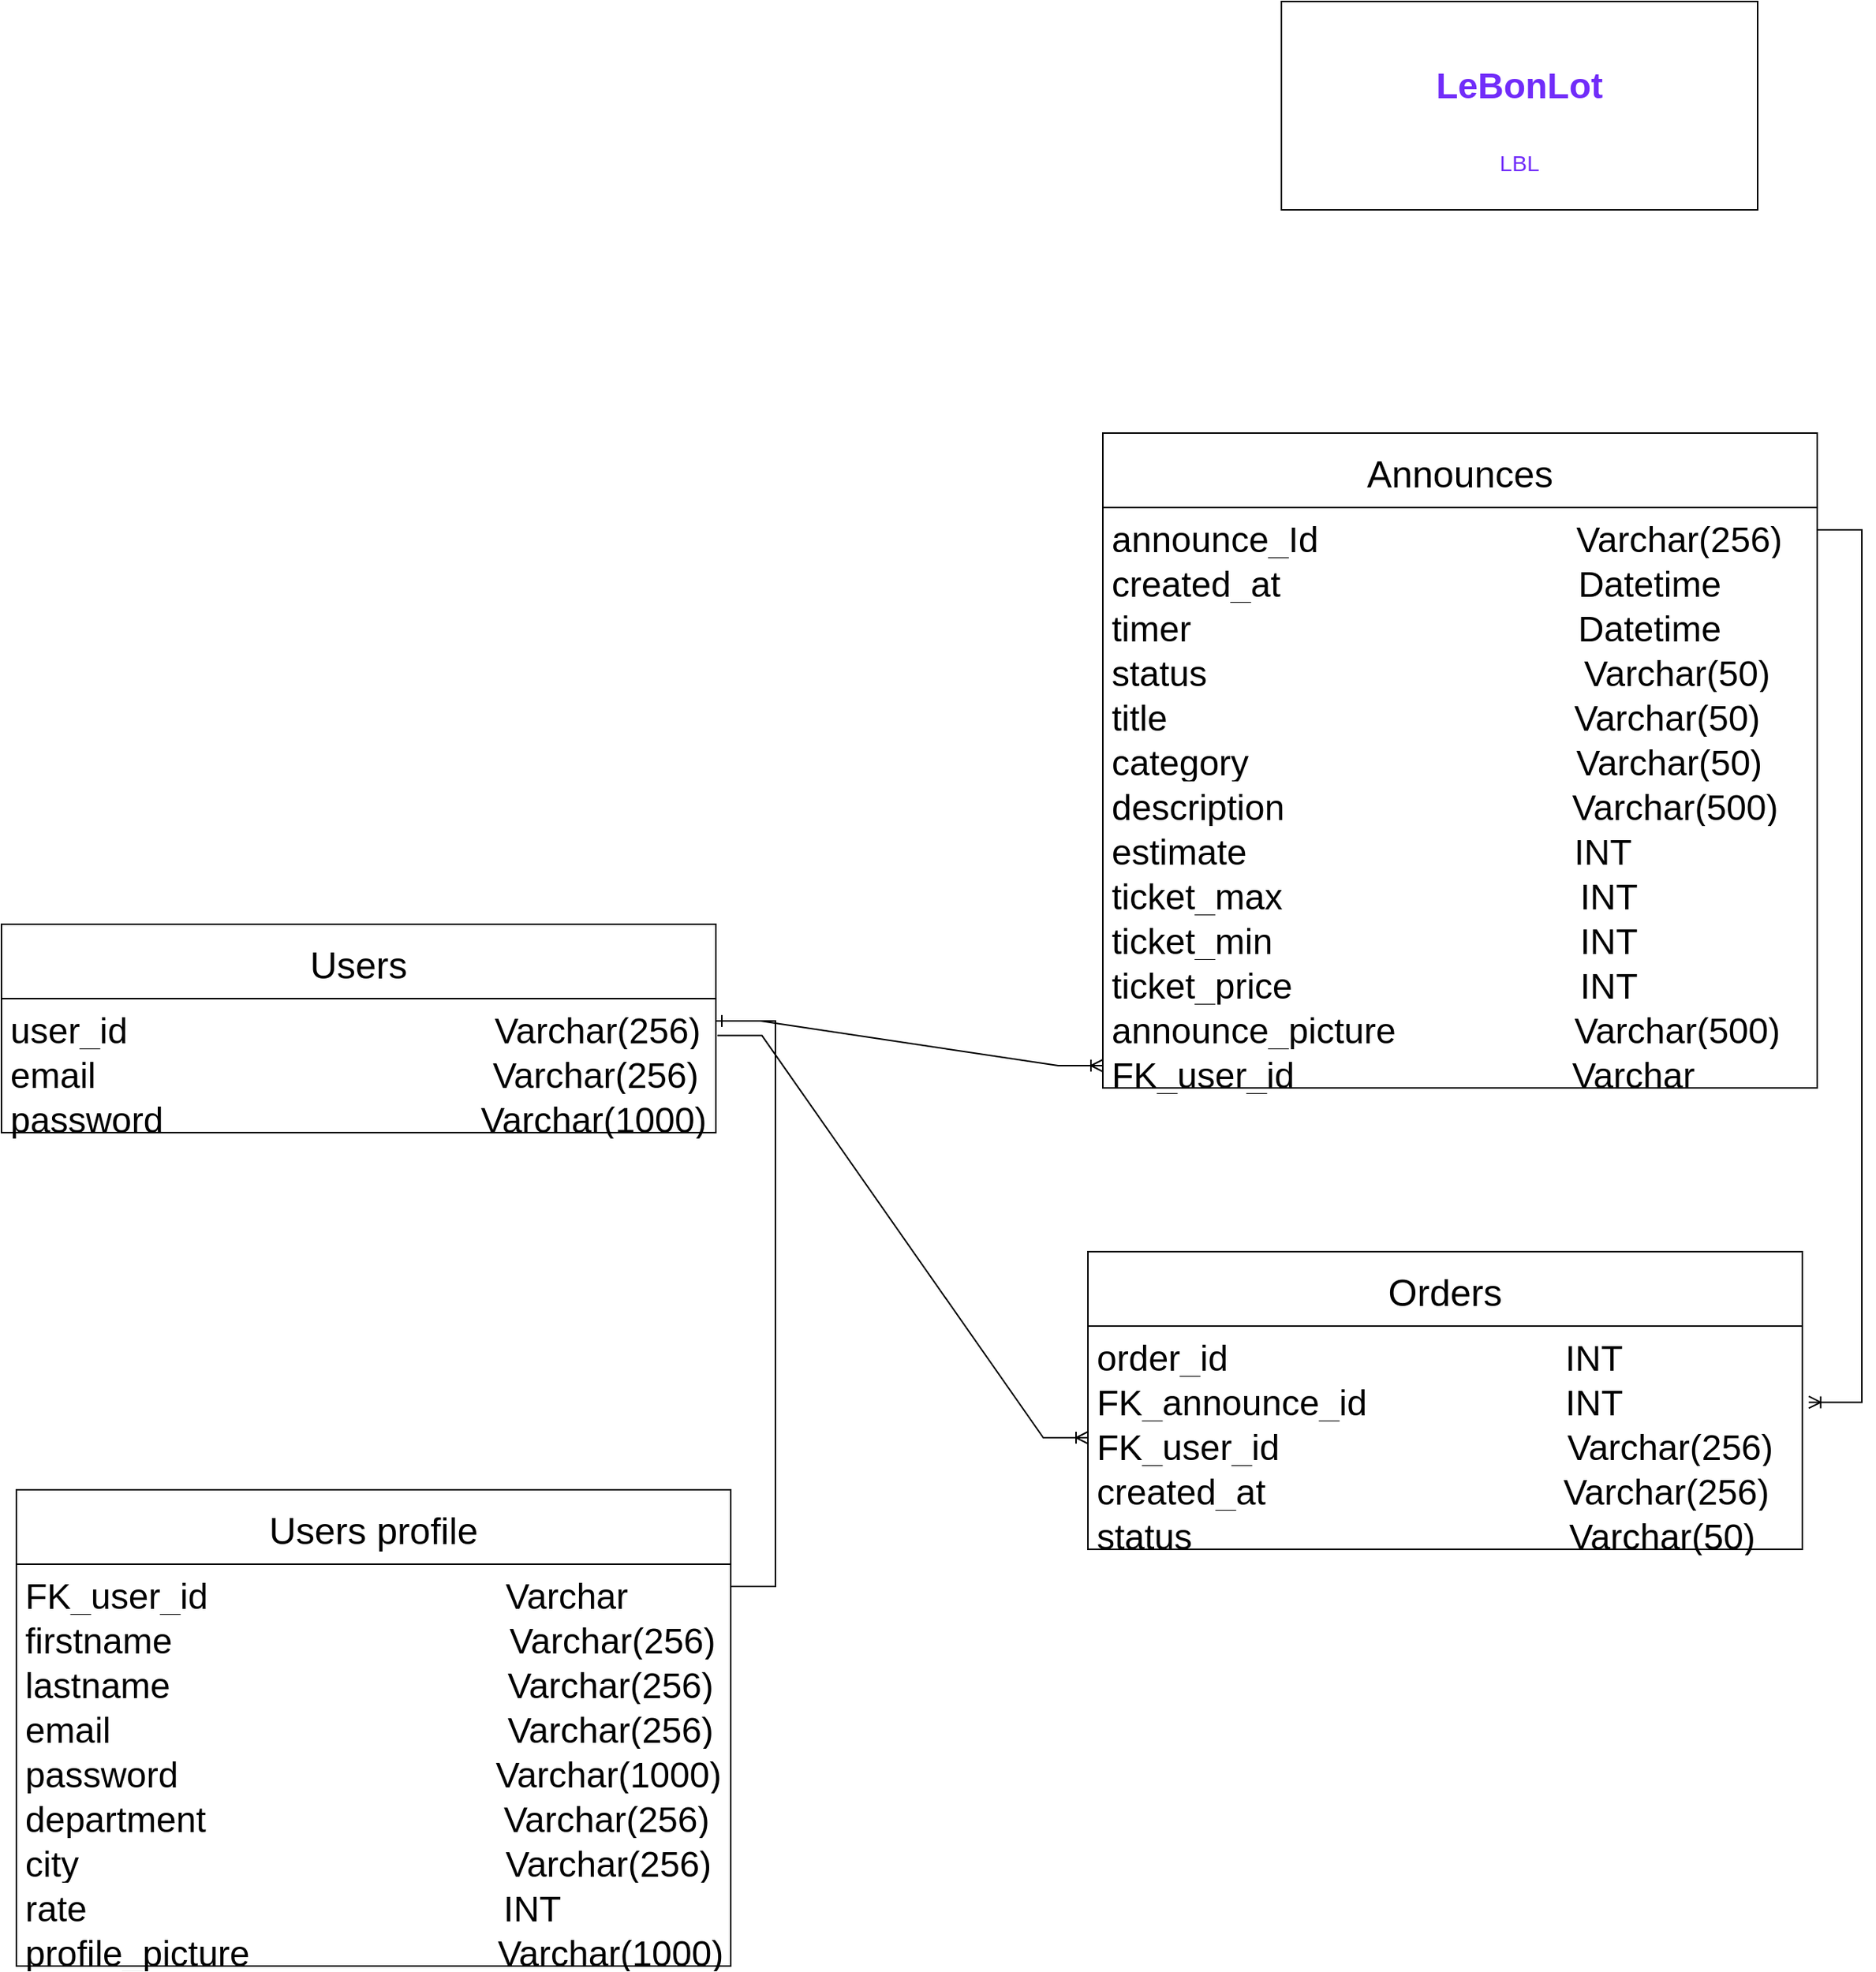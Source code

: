 <mxfile version="20.8.23" type="github">
  <diagram name="Page-1" id="b0jSZKEunZGKtJBesZp8">
    <mxGraphModel dx="3320" dy="1831" grid="1" gridSize="10" guides="1" tooltips="1" connect="1" arrows="1" fold="1" page="0" pageScale="1" pageWidth="827" pageHeight="1169" math="0" shadow="0">
      <root>
        <mxCell id="0" />
        <mxCell id="1" parent="0" />
        <mxCell id="ob5WIRrlHEzOrrlclKuL-4" value="&lt;h1&gt;&lt;font color=&quot;#712cf9&quot; style=&quot;font-size: 24px;&quot;&gt;LeBonLot&lt;/font&gt;&lt;/h1&gt;&lt;font color=&quot;#712cf9&quot; style=&quot;font-size: 15px;&quot;&gt;LBL&lt;/font&gt;" style="rounded=0;whiteSpace=wrap;html=1;fontSize=18;verticalAlign=top;horizontal=1;align=center;fontColor=#dcf6ff;labelBorderColor=none;" vertex="1" parent="1">
          <mxGeometry x="-180" y="-270" width="320" height="140" as="geometry" />
        </mxCell>
        <mxCell id="ob5WIRrlHEzOrrlclKuL-75" value="Users" style="swimlane;fontStyle=0;childLayout=stackLayout;horizontal=1;startSize=50;horizontalStack=0;resizeParent=1;resizeParentMax=0;resizeLast=0;collapsible=1;marginBottom=0;align=center;fontSize=25;labelBackgroundColor=none;labelBorderColor=none;fontColor=#000000;" vertex="1" parent="1">
          <mxGeometry x="-1040" y="350" width="480" height="140" as="geometry" />
        </mxCell>
        <mxCell id="ob5WIRrlHEzOrrlclKuL-98" value="user_id                                     Varchar(256)" style="text;strokeColor=none;fillColor=none;spacingLeft=4;spacingRight=4;overflow=hidden;rotatable=0;points=[[0,0.5],[1,0.5]];portConstraint=eastwest;fontSize=24;fontColor=#000000;" vertex="1" parent="ob5WIRrlHEzOrrlclKuL-75">
          <mxGeometry y="50" width="480" height="30" as="geometry" />
        </mxCell>
        <mxCell id="ob5WIRrlHEzOrrlclKuL-93" value="email                                        Varchar(256)" style="text;strokeColor=none;fillColor=none;spacingLeft=4;spacingRight=4;overflow=hidden;rotatable=0;points=[[0,0.5],[1,0.5]];portConstraint=eastwest;fontSize=24;fontColor=#000000;" vertex="1" parent="ob5WIRrlHEzOrrlclKuL-75">
          <mxGeometry y="80" width="480" height="30" as="geometry" />
        </mxCell>
        <mxCell id="ob5WIRrlHEzOrrlclKuL-143" value="password                                Varchar(1000)" style="text;strokeColor=none;fillColor=none;spacingLeft=4;spacingRight=4;overflow=hidden;rotatable=0;points=[[0,0.5],[1,0.5]];portConstraint=eastwest;fontSize=24;fontColor=#000000;" vertex="1" parent="ob5WIRrlHEzOrrlclKuL-75">
          <mxGeometry y="110" width="480" height="30" as="geometry" />
        </mxCell>
        <mxCell id="ob5WIRrlHEzOrrlclKuL-102" value="Announces" style="swimlane;fontStyle=0;childLayout=stackLayout;horizontal=1;startSize=50;horizontalStack=0;resizeParent=1;resizeParentMax=0;resizeLast=0;collapsible=1;marginBottom=0;align=center;fontSize=25;labelBackgroundColor=none;labelBorderColor=none;fontColor=#000000;" vertex="1" parent="1">
          <mxGeometry x="-300" y="20" width="480" height="440" as="geometry" />
        </mxCell>
        <mxCell id="ob5WIRrlHEzOrrlclKuL-103" value="announce_Id                          Varchar(256)" style="text;strokeColor=none;fillColor=none;spacingLeft=4;spacingRight=4;overflow=hidden;rotatable=0;points=[[0,0.5],[1,0.5]];portConstraint=eastwest;fontSize=24;fontColor=#000000;" vertex="1" parent="ob5WIRrlHEzOrrlclKuL-102">
          <mxGeometry y="50" width="480" height="30" as="geometry" />
        </mxCell>
        <mxCell id="ob5WIRrlHEzOrrlclKuL-113" value="created_at                              Datetime" style="text;strokeColor=none;fillColor=none;spacingLeft=4;spacingRight=4;overflow=hidden;rotatable=0;points=[[0,0.5],[1,0.5]];portConstraint=eastwest;fontSize=24;fontColor=#000000;" vertex="1" parent="ob5WIRrlHEzOrrlclKuL-102">
          <mxGeometry y="80" width="480" height="30" as="geometry" />
        </mxCell>
        <mxCell id="ob5WIRrlHEzOrrlclKuL-114" value="timer                                       Datetime" style="text;strokeColor=none;fillColor=none;spacingLeft=4;spacingRight=4;overflow=hidden;rotatable=0;points=[[0,0.5],[1,0.5]];portConstraint=eastwest;fontSize=24;fontColor=#000000;" vertex="1" parent="ob5WIRrlHEzOrrlclKuL-102">
          <mxGeometry y="110" width="480" height="30" as="geometry" />
        </mxCell>
        <mxCell id="ob5WIRrlHEzOrrlclKuL-157" value="status                                      Varchar(50)" style="text;strokeColor=none;fillColor=none;spacingLeft=4;spacingRight=4;overflow=hidden;rotatable=0;points=[[0,0.5],[1,0.5]];portConstraint=eastwest;fontSize=24;fontColor=#000000;" vertex="1" parent="ob5WIRrlHEzOrrlclKuL-102">
          <mxGeometry y="140" width="480" height="30" as="geometry" />
        </mxCell>
        <mxCell id="ob5WIRrlHEzOrrlclKuL-104" value="title                                         Varchar(50)" style="text;strokeColor=none;fillColor=none;spacingLeft=4;spacingRight=4;overflow=hidden;rotatable=0;points=[[0,0.5],[1,0.5]];portConstraint=eastwest;fontSize=24;fontColor=#000000;" vertex="1" parent="ob5WIRrlHEzOrrlclKuL-102">
          <mxGeometry y="170" width="480" height="30" as="geometry" />
        </mxCell>
        <mxCell id="ob5WIRrlHEzOrrlclKuL-105" value="category                                 Varchar(50)" style="text;strokeColor=none;fillColor=none;spacingLeft=4;spacingRight=4;overflow=hidden;rotatable=0;points=[[0,0.5],[1,0.5]];portConstraint=eastwest;fontSize=24;fontColor=#000000;" vertex="1" parent="ob5WIRrlHEzOrrlclKuL-102">
          <mxGeometry y="200" width="480" height="30" as="geometry" />
        </mxCell>
        <mxCell id="ob5WIRrlHEzOrrlclKuL-112" value="description                             Varchar(500)" style="text;strokeColor=none;fillColor=none;spacingLeft=4;spacingRight=4;overflow=hidden;rotatable=0;points=[[0,0.5],[1,0.5]];portConstraint=eastwest;fontSize=24;fontColor=#000000;" vertex="1" parent="ob5WIRrlHEzOrrlclKuL-102">
          <mxGeometry y="230" width="480" height="30" as="geometry" />
        </mxCell>
        <mxCell id="ob5WIRrlHEzOrrlclKuL-109" value="estimate                                 INT" style="text;strokeColor=none;fillColor=none;spacingLeft=4;spacingRight=4;overflow=hidden;rotatable=0;points=[[0,0.5],[1,0.5]];portConstraint=eastwest;fontSize=24;fontColor=#000000;" vertex="1" parent="ob5WIRrlHEzOrrlclKuL-102">
          <mxGeometry y="260" width="480" height="30" as="geometry" />
        </mxCell>
        <mxCell id="ob5WIRrlHEzOrrlclKuL-106" value="ticket_max                              INT" style="text;strokeColor=none;fillColor=none;spacingLeft=4;spacingRight=4;overflow=hidden;rotatable=0;points=[[0,0.5],[1,0.5]];portConstraint=eastwest;fontSize=24;fontColor=#000000;" vertex="1" parent="ob5WIRrlHEzOrrlclKuL-102">
          <mxGeometry y="290" width="480" height="30" as="geometry" />
        </mxCell>
        <mxCell id="ob5WIRrlHEzOrrlclKuL-107" value="ticket_min                               INT" style="text;strokeColor=none;fillColor=none;spacingLeft=4;spacingRight=4;overflow=hidden;rotatable=0;points=[[0,0.5],[1,0.5]];portConstraint=eastwest;fontSize=24;fontColor=#000000;" vertex="1" parent="ob5WIRrlHEzOrrlclKuL-102">
          <mxGeometry y="320" width="480" height="30" as="geometry" />
        </mxCell>
        <mxCell id="ob5WIRrlHEzOrrlclKuL-108" value="ticket_price                             INT" style="text;strokeColor=none;fillColor=none;spacingLeft=4;spacingRight=4;overflow=hidden;rotatable=0;points=[[0,0.5],[1,0.5]];portConstraint=eastwest;fontSize=24;fontColor=#000000;" vertex="1" parent="ob5WIRrlHEzOrrlclKuL-102">
          <mxGeometry y="350" width="480" height="30" as="geometry" />
        </mxCell>
        <mxCell id="ob5WIRrlHEzOrrlclKuL-110" value="announce_picture                  Varchar(500)" style="text;strokeColor=none;fillColor=none;spacingLeft=4;spacingRight=4;overflow=hidden;rotatable=0;points=[[0,0.5],[1,0.5]];portConstraint=eastwest;fontSize=24;fontColor=#000000;" vertex="1" parent="ob5WIRrlHEzOrrlclKuL-102">
          <mxGeometry y="380" width="480" height="30" as="geometry" />
        </mxCell>
        <mxCell id="ob5WIRrlHEzOrrlclKuL-139" value="FK_user_id                            Varchar&#xa;                                  " style="text;strokeColor=none;fillColor=none;spacingLeft=4;spacingRight=4;overflow=hidden;rotatable=0;points=[[0,0.5],[1,0.5]];portConstraint=eastwest;fontSize=24;fontColor=#000000;" vertex="1" parent="ob5WIRrlHEzOrrlclKuL-102">
          <mxGeometry y="410" width="480" height="30" as="geometry" />
        </mxCell>
        <mxCell id="ob5WIRrlHEzOrrlclKuL-123" value="Orders" style="swimlane;fontStyle=0;childLayout=stackLayout;horizontal=1;startSize=50;horizontalStack=0;resizeParent=1;resizeParentMax=0;resizeLast=0;collapsible=1;marginBottom=0;align=center;fontSize=25;labelBackgroundColor=none;labelBorderColor=none;fontColor=#000000;" vertex="1" parent="1">
          <mxGeometry x="-310" y="570" width="480" height="200" as="geometry" />
        </mxCell>
        <mxCell id="ob5WIRrlHEzOrrlclKuL-124" value="order_id                                  INT" style="text;strokeColor=none;fillColor=none;spacingLeft=4;spacingRight=4;overflow=hidden;rotatable=0;points=[[0,0.5],[1,0.5]];portConstraint=eastwest;fontSize=24;fontColor=#000000;" vertex="1" parent="ob5WIRrlHEzOrrlclKuL-123">
          <mxGeometry y="50" width="480" height="30" as="geometry" />
        </mxCell>
        <mxCell id="ob5WIRrlHEzOrrlclKuL-126" value="FK_announce_id                    INT" style="text;strokeColor=none;fillColor=none;spacingLeft=4;spacingRight=4;overflow=hidden;rotatable=0;points=[[0,0.5],[1,0.5]];portConstraint=eastwest;fontSize=24;fontColor=#000000;" vertex="1" parent="ob5WIRrlHEzOrrlclKuL-123">
          <mxGeometry y="80" width="480" height="30" as="geometry" />
        </mxCell>
        <mxCell id="ob5WIRrlHEzOrrlclKuL-133" value="FK_user_id                             Varchar(256)" style="text;strokeColor=none;fillColor=none;spacingLeft=4;spacingRight=4;overflow=hidden;rotatable=0;points=[[0,0.5],[1,0.5]];portConstraint=eastwest;fontSize=24;fontColor=#000000;" vertex="1" parent="ob5WIRrlHEzOrrlclKuL-123">
          <mxGeometry y="110" width="480" height="30" as="geometry" />
        </mxCell>
        <mxCell id="ob5WIRrlHEzOrrlclKuL-134" value="created_at                              Varchar(256)" style="text;strokeColor=none;fillColor=none;spacingLeft=4;spacingRight=4;overflow=hidden;rotatable=0;points=[[0,0.5],[1,0.5]];portConstraint=eastwest;fontSize=24;fontColor=#000000;" vertex="1" parent="ob5WIRrlHEzOrrlclKuL-123">
          <mxGeometry y="140" width="480" height="30" as="geometry" />
        </mxCell>
        <mxCell id="ob5WIRrlHEzOrrlclKuL-135" value="status                                      Varchar(50)" style="text;strokeColor=none;fillColor=none;spacingLeft=4;spacingRight=4;overflow=hidden;rotatable=0;points=[[0,0.5],[1,0.5]];portConstraint=eastwest;fontSize=24;fontColor=#000000;" vertex="1" parent="ob5WIRrlHEzOrrlclKuL-123">
          <mxGeometry y="170" width="480" height="30" as="geometry" />
        </mxCell>
        <mxCell id="ob5WIRrlHEzOrrlclKuL-136" value="" style="edgeStyle=entityRelationEdgeStyle;fontSize=12;html=1;endArrow=ERoneToMany;rounded=0;fontColor=#000000;exitX=1.002;exitY=0.826;exitDx=0;exitDy=0;exitPerimeter=0;" edge="1" parent="1" source="ob5WIRrlHEzOrrlclKuL-98" target="ob5WIRrlHEzOrrlclKuL-133">
          <mxGeometry width="100" height="100" relative="1" as="geometry">
            <mxPoint x="260" y="480" as="sourcePoint" />
            <mxPoint x="360" y="380" as="targetPoint" />
          </mxGeometry>
        </mxCell>
        <mxCell id="ob5WIRrlHEzOrrlclKuL-138" value="" style="edgeStyle=entityRelationEdgeStyle;fontSize=12;html=1;endArrow=ERoneToMany;rounded=0;fontColor=#000000;entryX=1.009;entryY=0.707;entryDx=0;entryDy=0;entryPerimeter=0;" edge="1" parent="1" source="ob5WIRrlHEzOrrlclKuL-103" target="ob5WIRrlHEzOrrlclKuL-126">
          <mxGeometry width="100" height="100" relative="1" as="geometry">
            <mxPoint x="950" y="420" as="sourcePoint" />
            <mxPoint x="1050" y="320" as="targetPoint" />
          </mxGeometry>
        </mxCell>
        <mxCell id="ob5WIRrlHEzOrrlclKuL-141" value="" style="edgeStyle=entityRelationEdgeStyle;fontSize=12;html=1;endArrow=ERoneToMany;rounded=0;fontColor=#000000;exitX=1;exitY=0.5;exitDx=0;exitDy=0;" edge="1" parent="1" source="ob5WIRrlHEzOrrlclKuL-98" target="ob5WIRrlHEzOrrlclKuL-139">
          <mxGeometry width="100" height="100" relative="1" as="geometry">
            <mxPoint x="610" y="630" as="sourcePoint" />
            <mxPoint x="710" y="530" as="targetPoint" />
          </mxGeometry>
        </mxCell>
        <mxCell id="ob5WIRrlHEzOrrlclKuL-144" value="Users profile" style="swimlane;fontStyle=0;childLayout=stackLayout;horizontal=1;startSize=50;horizontalStack=0;resizeParent=1;resizeParentMax=0;resizeLast=0;collapsible=1;marginBottom=0;align=center;fontSize=25;labelBackgroundColor=none;labelBorderColor=none;fontColor=#000000;" vertex="1" parent="1">
          <mxGeometry x="-1030" y="730" width="480" height="320" as="geometry" />
        </mxCell>
        <mxCell id="ob5WIRrlHEzOrrlclKuL-145" value="FK_user_id                              Varchar" style="text;strokeColor=none;fillColor=none;spacingLeft=4;spacingRight=4;overflow=hidden;rotatable=0;points=[[0,0.5],[1,0.5]];portConstraint=eastwest;fontSize=24;fontColor=#000000;" vertex="1" parent="ob5WIRrlHEzOrrlclKuL-144">
          <mxGeometry y="50" width="480" height="30" as="geometry" />
        </mxCell>
        <mxCell id="ob5WIRrlHEzOrrlclKuL-146" value="firstname                                  Varchar(256)" style="text;strokeColor=none;fillColor=none;spacingLeft=4;spacingRight=4;overflow=hidden;rotatable=0;points=[[0,0.5],[1,0.5]];portConstraint=eastwest;fontSize=24;fontColor=#000000;" vertex="1" parent="ob5WIRrlHEzOrrlclKuL-144">
          <mxGeometry y="80" width="480" height="30" as="geometry" />
        </mxCell>
        <mxCell id="ob5WIRrlHEzOrrlclKuL-147" value="lastname                                  Varchar(256)" style="text;strokeColor=none;fillColor=none;spacingLeft=4;spacingRight=4;overflow=hidden;rotatable=0;points=[[0,0.5],[1,0.5]];portConstraint=eastwest;fontSize=24;fontColor=#000000;" vertex="1" parent="ob5WIRrlHEzOrrlclKuL-144">
          <mxGeometry y="110" width="480" height="30" as="geometry" />
        </mxCell>
        <mxCell id="ob5WIRrlHEzOrrlclKuL-148" value="email                                        Varchar(256)" style="text;strokeColor=none;fillColor=none;spacingLeft=4;spacingRight=4;overflow=hidden;rotatable=0;points=[[0,0.5],[1,0.5]];portConstraint=eastwest;fontSize=24;fontColor=#000000;" vertex="1" parent="ob5WIRrlHEzOrrlclKuL-144">
          <mxGeometry y="140" width="480" height="30" as="geometry" />
        </mxCell>
        <mxCell id="ob5WIRrlHEzOrrlclKuL-149" value="password                                Varchar(1000)" style="text;strokeColor=none;fillColor=none;spacingLeft=4;spacingRight=4;overflow=hidden;rotatable=0;points=[[0,0.5],[1,0.5]];portConstraint=eastwest;fontSize=24;fontColor=#000000;" vertex="1" parent="ob5WIRrlHEzOrrlclKuL-144">
          <mxGeometry y="170" width="480" height="30" as="geometry" />
        </mxCell>
        <mxCell id="ob5WIRrlHEzOrrlclKuL-150" value="department                              Varchar(256)" style="text;strokeColor=none;fillColor=none;spacingLeft=4;spacingRight=4;overflow=hidden;rotatable=0;points=[[0,0.5],[1,0.5]];portConstraint=eastwest;fontSize=24;fontColor=#000000;" vertex="1" parent="ob5WIRrlHEzOrrlclKuL-144">
          <mxGeometry y="200" width="480" height="30" as="geometry" />
        </mxCell>
        <mxCell id="ob5WIRrlHEzOrrlclKuL-151" value="city                                           Varchar(256)" style="text;strokeColor=none;fillColor=none;spacingLeft=4;spacingRight=4;overflow=hidden;rotatable=0;points=[[0,0.5],[1,0.5]];portConstraint=eastwest;fontSize=24;fontColor=#000000;" vertex="1" parent="ob5WIRrlHEzOrrlclKuL-144">
          <mxGeometry y="230" width="480" height="30" as="geometry" />
        </mxCell>
        <mxCell id="ob5WIRrlHEzOrrlclKuL-152" value="rate                                          INT" style="text;strokeColor=none;fillColor=none;spacingLeft=4;spacingRight=4;overflow=hidden;rotatable=0;points=[[0,0.5],[1,0.5]];portConstraint=eastwest;fontSize=24;fontColor=#000000;" vertex="1" parent="ob5WIRrlHEzOrrlclKuL-144">
          <mxGeometry y="260" width="480" height="30" as="geometry" />
        </mxCell>
        <mxCell id="ob5WIRrlHEzOrrlclKuL-153" value="profile_picture                         Varchar(1000)" style="text;strokeColor=none;fillColor=none;spacingLeft=4;spacingRight=4;overflow=hidden;rotatable=0;points=[[0,0.5],[1,0.5]];portConstraint=eastwest;fontSize=24;fontColor=#000000;" vertex="1" parent="ob5WIRrlHEzOrrlclKuL-144">
          <mxGeometry y="290" width="480" height="30" as="geometry" />
        </mxCell>
        <mxCell id="ob5WIRrlHEzOrrlclKuL-156" value="" style="edgeStyle=entityRelationEdgeStyle;fontSize=12;html=1;endArrow=ERone;endFill=1;rounded=0;fontColor=#000000;" edge="1" parent="1" source="ob5WIRrlHEzOrrlclKuL-145" target="ob5WIRrlHEzOrrlclKuL-98">
          <mxGeometry width="100" height="100" relative="1" as="geometry">
            <mxPoint x="-540" y="800" as="sourcePoint" />
            <mxPoint x="-650" y="540" as="targetPoint" />
          </mxGeometry>
        </mxCell>
      </root>
    </mxGraphModel>
  </diagram>
</mxfile>
